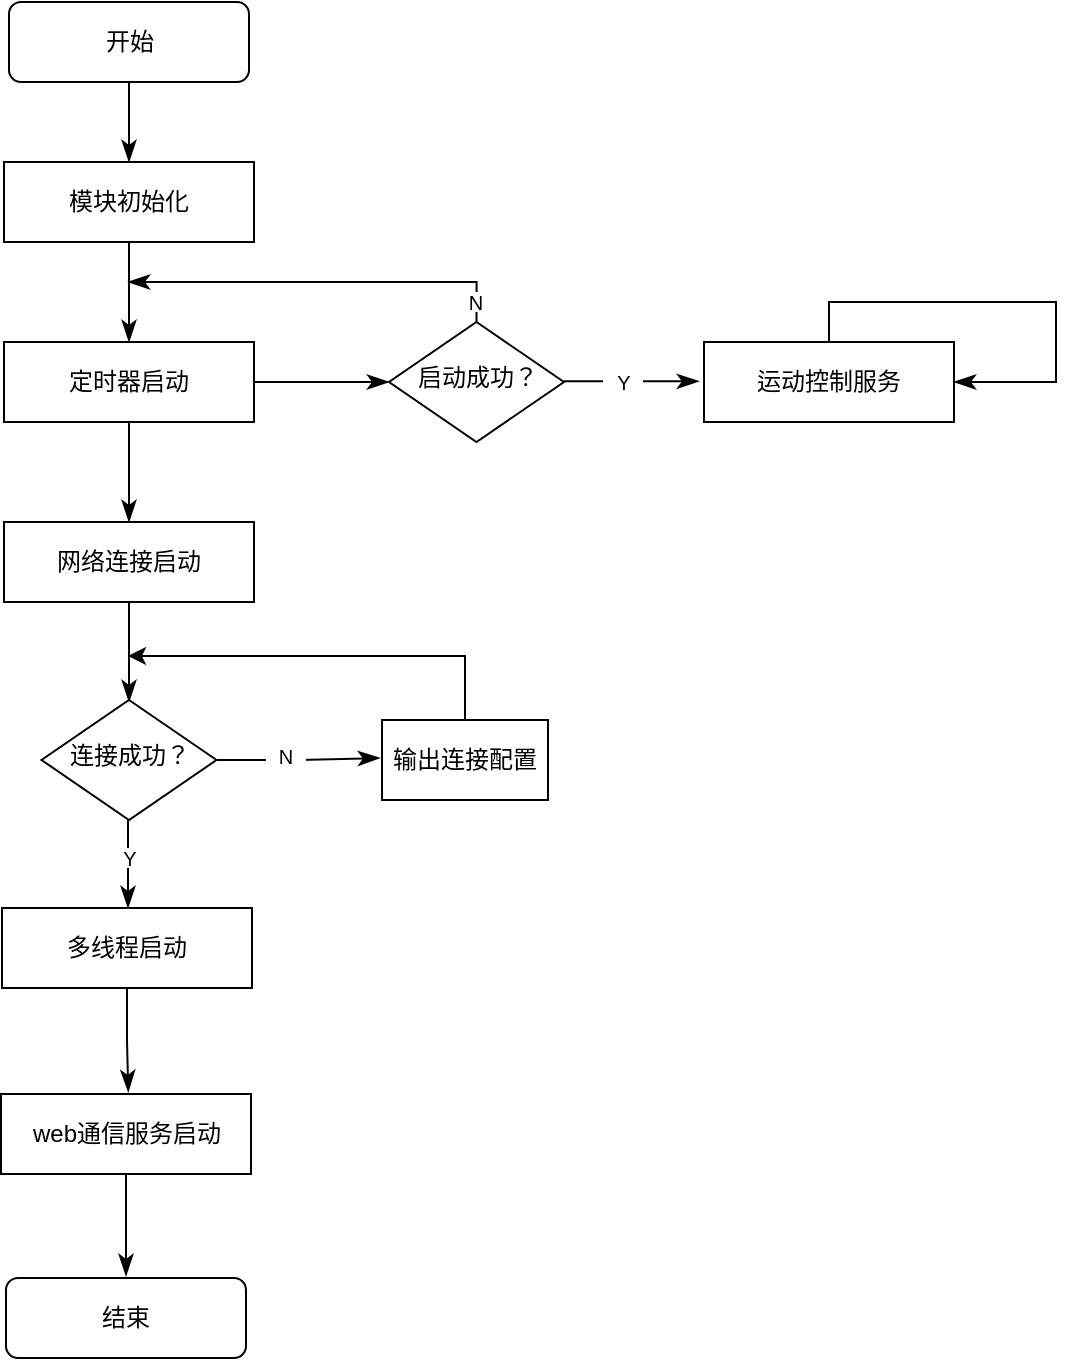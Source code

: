 <mxfile version="22.1.4" type="github">
  <diagram id="C5RBs43oDa-KdzZeNtuy" name="Page-1">
    <mxGraphModel dx="1068" dy="572" grid="1" gridSize="1" guides="1" tooltips="1" connect="1" arrows="1" fold="1" page="1" pageScale="1" pageWidth="827" pageHeight="1169" math="0" shadow="0">
      <root>
        <mxCell id="WIyWlLk6GJQsqaUBKTNV-0" />
        <mxCell id="WIyWlLk6GJQsqaUBKTNV-1" parent="WIyWlLk6GJQsqaUBKTNV-0" />
        <mxCell id="WIyWlLk6GJQsqaUBKTNV-2" value="" style="rounded=0;html=1;jettySize=auto;orthogonalLoop=1;fontSize=11;endArrow=classicThin;endFill=1;endSize=8;strokeWidth=1;shadow=0;labelBackgroundColor=none;edgeStyle=orthogonalEdgeStyle;movable=1;resizable=1;rotatable=1;deletable=1;editable=1;locked=0;connectable=1;" parent="WIyWlLk6GJQsqaUBKTNV-1" source="WIyWlLk6GJQsqaUBKTNV-3" edge="1">
          <mxGeometry relative="1" as="geometry">
            <mxPoint x="223.5" y="129" as="targetPoint" />
          </mxGeometry>
        </mxCell>
        <mxCell id="WIyWlLk6GJQsqaUBKTNV-3" value="开始" style="rounded=1;whiteSpace=wrap;html=1;fontSize=12;glass=0;strokeWidth=1;shadow=0;" parent="WIyWlLk6GJQsqaUBKTNV-1" vertex="1">
          <mxGeometry x="163.5" y="49" width="120" height="40" as="geometry" />
        </mxCell>
        <mxCell id="n1LtsA6DM-6R5tt_t0rD-1" value="模块初始化" style="rounded=0;whiteSpace=wrap;html=1;" vertex="1" parent="WIyWlLk6GJQsqaUBKTNV-1">
          <mxGeometry x="161" y="129" width="125" height="40" as="geometry" />
        </mxCell>
        <mxCell id="n1LtsA6DM-6R5tt_t0rD-2" value="" style="rounded=0;html=1;jettySize=auto;orthogonalLoop=1;fontSize=11;endArrow=classicThin;endFill=1;endSize=8;strokeWidth=1;shadow=0;labelBackgroundColor=none;edgeStyle=orthogonalEdgeStyle;movable=1;resizable=1;rotatable=1;deletable=1;editable=1;locked=0;connectable=1;exitX=0.5;exitY=1;exitDx=0;exitDy=0;" edge="1" parent="WIyWlLk6GJQsqaUBKTNV-1" source="n1LtsA6DM-6R5tt_t0rD-1">
          <mxGeometry relative="1" as="geometry">
            <mxPoint x="233.5" y="190" as="sourcePoint" />
            <mxPoint x="223.5" y="219" as="targetPoint" />
          </mxGeometry>
        </mxCell>
        <mxCell id="n1LtsA6DM-6R5tt_t0rD-3" value="定时器启动" style="rounded=0;whiteSpace=wrap;html=1;" vertex="1" parent="WIyWlLk6GJQsqaUBKTNV-1">
          <mxGeometry x="161" y="219" width="125" height="40" as="geometry" />
        </mxCell>
        <mxCell id="n1LtsA6DM-6R5tt_t0rD-4" value="" style="rounded=0;html=1;jettySize=auto;orthogonalLoop=1;fontSize=11;endArrow=classicThin;endFill=1;endSize=8;strokeWidth=1;shadow=0;labelBackgroundColor=none;edgeStyle=orthogonalEdgeStyle;movable=1;resizable=1;rotatable=1;deletable=1;editable=1;locked=0;connectable=1;exitX=0.5;exitY=1;exitDx=0;exitDy=0;" edge="1" parent="WIyWlLk6GJQsqaUBKTNV-1">
          <mxGeometry relative="1" as="geometry">
            <mxPoint x="223.5" y="259" as="sourcePoint" />
            <mxPoint x="223.5" y="309" as="targetPoint" />
          </mxGeometry>
        </mxCell>
        <mxCell id="n1LtsA6DM-6R5tt_t0rD-5" value="网络连接启动" style="rounded=0;whiteSpace=wrap;html=1;" vertex="1" parent="WIyWlLk6GJQsqaUBKTNV-1">
          <mxGeometry x="161" y="309" width="125" height="40" as="geometry" />
        </mxCell>
        <mxCell id="n1LtsA6DM-6R5tt_t0rD-8" value="" style="rounded=0;html=1;jettySize=auto;orthogonalLoop=1;fontSize=11;endArrow=classicThin;endFill=1;endSize=8;strokeWidth=1;shadow=0;labelBackgroundColor=none;edgeStyle=orthogonalEdgeStyle;movable=1;resizable=1;rotatable=1;deletable=1;editable=1;locked=0;connectable=1;exitX=0.5;exitY=1;exitDx=0;exitDy=0;" edge="1" parent="WIyWlLk6GJQsqaUBKTNV-1">
          <mxGeometry relative="1" as="geometry">
            <mxPoint x="223.5" y="349" as="sourcePoint" />
            <mxPoint x="223.5" y="399" as="targetPoint" />
          </mxGeometry>
        </mxCell>
        <mxCell id="n1LtsA6DM-6R5tt_t0rD-9" value="多线程启动" style="rounded=0;whiteSpace=wrap;html=1;" vertex="1" parent="WIyWlLk6GJQsqaUBKTNV-1">
          <mxGeometry x="160" y="502" width="125" height="40" as="geometry" />
        </mxCell>
        <mxCell id="n1LtsA6DM-6R5tt_t0rD-10" value="" style="rounded=0;html=1;jettySize=auto;orthogonalLoop=1;fontSize=11;endArrow=classicThin;endFill=1;endSize=8;strokeWidth=1;shadow=0;labelBackgroundColor=none;edgeStyle=orthogonalEdgeStyle;movable=1;resizable=1;rotatable=1;deletable=1;editable=1;locked=0;connectable=1;exitX=1;exitY=0.5;exitDx=0;exitDy=0;" edge="1" parent="WIyWlLk6GJQsqaUBKTNV-1" source="n1LtsA6DM-6R5tt_t0rD-3">
          <mxGeometry relative="1" as="geometry">
            <mxPoint x="233.5" y="179" as="sourcePoint" />
            <mxPoint x="353.5" y="239" as="targetPoint" />
          </mxGeometry>
        </mxCell>
        <mxCell id="n1LtsA6DM-6R5tt_t0rD-11" value="" style="rounded=0;html=1;jettySize=auto;orthogonalLoop=1;fontSize=11;endArrow=classicThin;endFill=1;endSize=8;strokeWidth=1;shadow=0;labelBackgroundColor=none;edgeStyle=orthogonalEdgeStyle;movable=1;resizable=1;rotatable=1;deletable=1;editable=1;locked=0;connectable=1;exitX=1;exitY=0.5;exitDx=0;exitDy=0;" edge="1" parent="WIyWlLk6GJQsqaUBKTNV-1" source="n1LtsA6DM-6R5tt_t0rD-29">
          <mxGeometry relative="1" as="geometry">
            <mxPoint x="296.5" y="249" as="sourcePoint" />
            <mxPoint x="349" y="427" as="targetPoint" />
          </mxGeometry>
        </mxCell>
        <mxCell id="n1LtsA6DM-6R5tt_t0rD-13" value="运动控制服务" style="rounded=0;whiteSpace=wrap;html=1;" vertex="1" parent="WIyWlLk6GJQsqaUBKTNV-1">
          <mxGeometry x="511" y="219" width="125" height="40" as="geometry" />
        </mxCell>
        <mxCell id="n1LtsA6DM-6R5tt_t0rD-15" value="启动成功？" style="rhombus;whiteSpace=wrap;html=1;shadow=0;fontFamily=Helvetica;fontSize=12;align=center;strokeWidth=1;spacing=6;spacingTop=-4;" vertex="1" parent="WIyWlLk6GJQsqaUBKTNV-1">
          <mxGeometry x="353.5" y="209" width="87.5" height="60" as="geometry" />
        </mxCell>
        <mxCell id="n1LtsA6DM-6R5tt_t0rD-16" value="" style="rounded=0;html=1;jettySize=auto;orthogonalLoop=1;fontSize=11;endArrow=classicThin;endFill=1;endSize=8;strokeWidth=1;shadow=0;labelBackgroundColor=none;edgeStyle=orthogonalEdgeStyle;movable=1;resizable=1;rotatable=1;deletable=1;editable=1;locked=0;connectable=1;exitX=1;exitY=0.5;exitDx=0;exitDy=0;" edge="1" parent="WIyWlLk6GJQsqaUBKTNV-1">
          <mxGeometry relative="1" as="geometry">
            <mxPoint x="441" y="238.67" as="sourcePoint" />
            <mxPoint x="508.5" y="238.67" as="targetPoint" />
          </mxGeometry>
        </mxCell>
        <mxCell id="n1LtsA6DM-6R5tt_t0rD-17" value="&lt;font style=&quot;font-size: 10px;&quot;&gt;Y&lt;/font&gt;" style="text;html=1;strokeColor=none;fillColor=default;align=center;verticalAlign=middle;whiteSpace=wrap;rounded=0;" vertex="1" parent="WIyWlLk6GJQsqaUBKTNV-1">
          <mxGeometry x="460.5" y="234" width="20" height="10" as="geometry" />
        </mxCell>
        <mxCell id="n1LtsA6DM-6R5tt_t0rD-20" value="" style="rounded=0;html=1;jettySize=auto;orthogonalLoop=1;fontSize=11;endArrow=classicThin;endFill=1;endSize=8;strokeWidth=1;shadow=0;labelBackgroundColor=none;edgeStyle=orthogonalEdgeStyle;movable=1;resizable=1;rotatable=1;deletable=1;editable=1;locked=0;connectable=1;exitX=0.5;exitY=0;exitDx=0;exitDy=0;" edge="1" parent="WIyWlLk6GJQsqaUBKTNV-1" source="n1LtsA6DM-6R5tt_t0rD-15">
          <mxGeometry relative="1" as="geometry">
            <mxPoint x="397.25" y="138" as="sourcePoint" />
            <mxPoint x="223" y="189" as="targetPoint" />
            <Array as="points">
              <mxPoint x="397" y="189" />
            </Array>
          </mxGeometry>
        </mxCell>
        <mxCell id="n1LtsA6DM-6R5tt_t0rD-21" value="&lt;font style=&quot;font-size: 10px;&quot;&gt;N&lt;/font&gt;" style="text;html=1;strokeColor=none;fillColor=default;align=center;verticalAlign=middle;whiteSpace=wrap;rounded=0;" vertex="1" parent="WIyWlLk6GJQsqaUBKTNV-1">
          <mxGeometry x="387.25" y="194" width="20" height="10" as="geometry" />
        </mxCell>
        <mxCell id="n1LtsA6DM-6R5tt_t0rD-28" value="" style="rounded=0;html=1;jettySize=auto;orthogonalLoop=1;fontSize=11;endArrow=classicThin;endFill=1;endSize=8;strokeWidth=1;shadow=0;labelBackgroundColor=none;edgeStyle=orthogonalEdgeStyle;movable=1;resizable=1;rotatable=1;deletable=1;editable=1;locked=0;connectable=1;exitX=0.5;exitY=0;exitDx=0;exitDy=0;entryX=1;entryY=0.5;entryDx=0;entryDy=0;" edge="1" parent="WIyWlLk6GJQsqaUBKTNV-1" source="n1LtsA6DM-6R5tt_t0rD-13" target="n1LtsA6DM-6R5tt_t0rD-13">
          <mxGeometry relative="1" as="geometry">
            <mxPoint x="557" y="290" as="sourcePoint" />
            <mxPoint x="624.5" y="290" as="targetPoint" />
            <Array as="points">
              <mxPoint x="574" y="199" />
              <mxPoint x="687" y="199" />
              <mxPoint x="687" y="239" />
            </Array>
          </mxGeometry>
        </mxCell>
        <mxCell id="n1LtsA6DM-6R5tt_t0rD-29" value="连接成功？" style="rhombus;whiteSpace=wrap;html=1;shadow=0;fontFamily=Helvetica;fontSize=12;align=center;strokeWidth=1;spacing=6;spacingTop=-4;" vertex="1" parent="WIyWlLk6GJQsqaUBKTNV-1">
          <mxGeometry x="179.75" y="398" width="87.5" height="60" as="geometry" />
        </mxCell>
        <mxCell id="n1LtsA6DM-6R5tt_t0rD-30" value="" style="rounded=0;html=1;jettySize=auto;orthogonalLoop=1;fontSize=11;endArrow=classicThin;endFill=1;endSize=8;strokeWidth=1;shadow=0;labelBackgroundColor=none;edgeStyle=orthogonalEdgeStyle;movable=1;resizable=1;rotatable=1;deletable=1;editable=1;locked=0;connectable=1;exitX=0.5;exitY=1;exitDx=0;exitDy=0;" edge="1" parent="WIyWlLk6GJQsqaUBKTNV-1">
          <mxGeometry relative="1" as="geometry">
            <mxPoint x="223" y="458" as="sourcePoint" />
            <mxPoint x="223" y="502" as="targetPoint" />
          </mxGeometry>
        </mxCell>
        <mxCell id="n1LtsA6DM-6R5tt_t0rD-31" value="&lt;font style=&quot;font-size: 10px;&quot;&gt;Y&lt;/font&gt;" style="text;html=1;strokeColor=none;fillColor=default;align=center;verticalAlign=middle;whiteSpace=wrap;rounded=0;" vertex="1" parent="WIyWlLk6GJQsqaUBKTNV-1">
          <mxGeometry x="213.5" y="472" width="20" height="10" as="geometry" />
        </mxCell>
        <mxCell id="n1LtsA6DM-6R5tt_t0rD-32" value="&lt;font style=&quot;font-size: 10px;&quot;&gt;N&lt;/font&gt;" style="text;html=1;strokeColor=none;fillColor=default;align=center;verticalAlign=middle;whiteSpace=wrap;rounded=0;" vertex="1" parent="WIyWlLk6GJQsqaUBKTNV-1">
          <mxGeometry x="292" y="421" width="20" height="10" as="geometry" />
        </mxCell>
        <mxCell id="n1LtsA6DM-6R5tt_t0rD-36" style="edgeStyle=orthogonalEdgeStyle;rounded=0;orthogonalLoop=1;jettySize=auto;html=1;" edge="1" parent="WIyWlLk6GJQsqaUBKTNV-1" source="n1LtsA6DM-6R5tt_t0rD-33">
          <mxGeometry relative="1" as="geometry">
            <mxPoint x="223" y="376" as="targetPoint" />
            <Array as="points">
              <mxPoint x="391" y="376" />
              <mxPoint x="226" y="376" />
            </Array>
          </mxGeometry>
        </mxCell>
        <mxCell id="n1LtsA6DM-6R5tt_t0rD-33" value="输出连接配置" style="rounded=0;whiteSpace=wrap;html=1;" vertex="1" parent="WIyWlLk6GJQsqaUBKTNV-1">
          <mxGeometry x="350" y="408" width="83" height="40" as="geometry" />
        </mxCell>
        <mxCell id="n1LtsA6DM-6R5tt_t0rD-37" value="web通信服务启动" style="rounded=0;whiteSpace=wrap;html=1;" vertex="1" parent="WIyWlLk6GJQsqaUBKTNV-1">
          <mxGeometry x="159.5" y="595" width="125" height="40" as="geometry" />
        </mxCell>
        <mxCell id="n1LtsA6DM-6R5tt_t0rD-38" value="" style="rounded=0;html=1;jettySize=auto;orthogonalLoop=1;fontSize=11;endArrow=classicThin;endFill=1;endSize=8;strokeWidth=1;shadow=0;labelBackgroundColor=none;edgeStyle=orthogonalEdgeStyle;movable=1;resizable=1;rotatable=1;deletable=1;editable=1;locked=0;connectable=1;exitX=0.5;exitY=1;exitDx=0;exitDy=0;" edge="1" parent="WIyWlLk6GJQsqaUBKTNV-1" source="n1LtsA6DM-6R5tt_t0rD-37">
          <mxGeometry relative="1" as="geometry">
            <mxPoint x="224" y="661" as="sourcePoint" />
            <mxPoint x="222" y="686" as="targetPoint" />
          </mxGeometry>
        </mxCell>
        <mxCell id="n1LtsA6DM-6R5tt_t0rD-39" value="结束" style="rounded=1;whiteSpace=wrap;html=1;fontSize=12;glass=0;strokeWidth=1;shadow=0;" vertex="1" parent="WIyWlLk6GJQsqaUBKTNV-1">
          <mxGeometry x="162" y="687" width="120" height="40" as="geometry" />
        </mxCell>
        <mxCell id="n1LtsA6DM-6R5tt_t0rD-41" value="" style="rounded=0;html=1;jettySize=auto;orthogonalLoop=1;fontSize=11;endArrow=classicThin;endFill=1;endSize=8;strokeWidth=1;shadow=0;labelBackgroundColor=none;edgeStyle=orthogonalEdgeStyle;movable=1;resizable=1;rotatable=1;deletable=1;editable=1;locked=0;connectable=1;exitX=0.5;exitY=1;exitDx=0;exitDy=0;" edge="1" parent="WIyWlLk6GJQsqaUBKTNV-1" source="n1LtsA6DM-6R5tt_t0rD-9">
          <mxGeometry relative="1" as="geometry">
            <mxPoint x="223.13" y="544" as="sourcePoint" />
            <mxPoint x="223.13" y="594" as="targetPoint" />
            <Array as="points">
              <mxPoint x="223" y="568" />
              <mxPoint x="223" y="568" />
            </Array>
          </mxGeometry>
        </mxCell>
      </root>
    </mxGraphModel>
  </diagram>
</mxfile>

